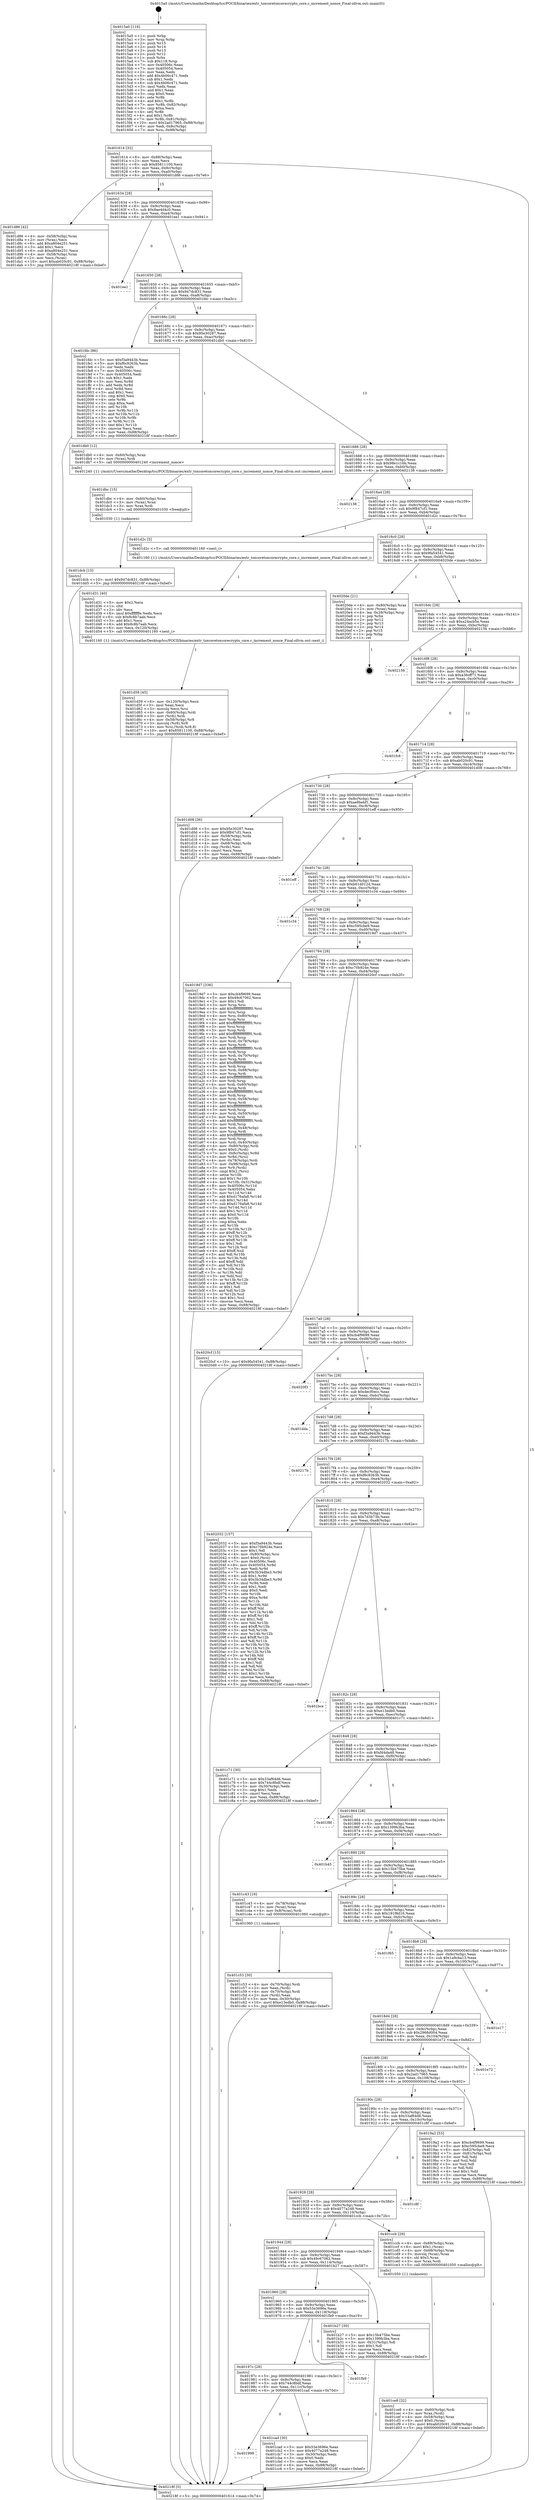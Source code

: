 digraph "0x4015a0" {
  label = "0x4015a0 (/mnt/c/Users/mathe/Desktop/tcc/POCII/binaries/extr_toxcoretoxcorecrypto_core.c_increment_nonce_Final-ollvm.out::main(0))"
  labelloc = "t"
  node[shape=record]

  Entry [label="",width=0.3,height=0.3,shape=circle,fillcolor=black,style=filled]
  "0x401614" [label="{
     0x401614 [32]\l
     | [instrs]\l
     &nbsp;&nbsp;0x401614 \<+6\>: mov -0x88(%rbp),%eax\l
     &nbsp;&nbsp;0x40161a \<+2\>: mov %eax,%ecx\l
     &nbsp;&nbsp;0x40161c \<+6\>: sub $0x85811100,%ecx\l
     &nbsp;&nbsp;0x401622 \<+6\>: mov %eax,-0x9c(%rbp)\l
     &nbsp;&nbsp;0x401628 \<+6\>: mov %ecx,-0xa0(%rbp)\l
     &nbsp;&nbsp;0x40162e \<+6\>: je 0000000000401d86 \<main+0x7e6\>\l
  }"]
  "0x401d86" [label="{
     0x401d86 [42]\l
     | [instrs]\l
     &nbsp;&nbsp;0x401d86 \<+4\>: mov -0x58(%rbp),%rax\l
     &nbsp;&nbsp;0x401d8a \<+2\>: mov (%rax),%ecx\l
     &nbsp;&nbsp;0x401d8c \<+6\>: add $0xa804e251,%ecx\l
     &nbsp;&nbsp;0x401d92 \<+3\>: add $0x1,%ecx\l
     &nbsp;&nbsp;0x401d95 \<+6\>: sub $0xa804e251,%ecx\l
     &nbsp;&nbsp;0x401d9b \<+4\>: mov -0x58(%rbp),%rax\l
     &nbsp;&nbsp;0x401d9f \<+2\>: mov %ecx,(%rax)\l
     &nbsp;&nbsp;0x401da1 \<+10\>: movl $0xab020c91,-0x88(%rbp)\l
     &nbsp;&nbsp;0x401dab \<+5\>: jmp 000000000040218f \<main+0xbef\>\l
  }"]
  "0x401634" [label="{
     0x401634 [28]\l
     | [instrs]\l
     &nbsp;&nbsp;0x401634 \<+5\>: jmp 0000000000401639 \<main+0x99\>\l
     &nbsp;&nbsp;0x401639 \<+6\>: mov -0x9c(%rbp),%eax\l
     &nbsp;&nbsp;0x40163f \<+5\>: sub $0x8ae4d4c0,%eax\l
     &nbsp;&nbsp;0x401644 \<+6\>: mov %eax,-0xa4(%rbp)\l
     &nbsp;&nbsp;0x40164a \<+6\>: je 0000000000401ee1 \<main+0x941\>\l
  }"]
  Exit [label="",width=0.3,height=0.3,shape=circle,fillcolor=black,style=filled,peripheries=2]
  "0x401ee1" [label="{
     0x401ee1\l
  }", style=dashed]
  "0x401650" [label="{
     0x401650 [28]\l
     | [instrs]\l
     &nbsp;&nbsp;0x401650 \<+5\>: jmp 0000000000401655 \<main+0xb5\>\l
     &nbsp;&nbsp;0x401655 \<+6\>: mov -0x9c(%rbp),%eax\l
     &nbsp;&nbsp;0x40165b \<+5\>: sub $0x947dc831,%eax\l
     &nbsp;&nbsp;0x401660 \<+6\>: mov %eax,-0xa8(%rbp)\l
     &nbsp;&nbsp;0x401666 \<+6\>: je 0000000000401fdc \<main+0xa3c\>\l
  }"]
  "0x401dcb" [label="{
     0x401dcb [15]\l
     | [instrs]\l
     &nbsp;&nbsp;0x401dcb \<+10\>: movl $0x947dc831,-0x88(%rbp)\l
     &nbsp;&nbsp;0x401dd5 \<+5\>: jmp 000000000040218f \<main+0xbef\>\l
  }"]
  "0x401fdc" [label="{
     0x401fdc [86]\l
     | [instrs]\l
     &nbsp;&nbsp;0x401fdc \<+5\>: mov $0xf3a9443b,%eax\l
     &nbsp;&nbsp;0x401fe1 \<+5\>: mov $0xf6c9263b,%ecx\l
     &nbsp;&nbsp;0x401fe6 \<+2\>: xor %edx,%edx\l
     &nbsp;&nbsp;0x401fe8 \<+7\>: mov 0x40506c,%esi\l
     &nbsp;&nbsp;0x401fef \<+7\>: mov 0x405054,%edi\l
     &nbsp;&nbsp;0x401ff6 \<+3\>: sub $0x1,%edx\l
     &nbsp;&nbsp;0x401ff9 \<+3\>: mov %esi,%r8d\l
     &nbsp;&nbsp;0x401ffc \<+3\>: add %edx,%r8d\l
     &nbsp;&nbsp;0x401fff \<+4\>: imul %r8d,%esi\l
     &nbsp;&nbsp;0x402003 \<+3\>: and $0x1,%esi\l
     &nbsp;&nbsp;0x402006 \<+3\>: cmp $0x0,%esi\l
     &nbsp;&nbsp;0x402009 \<+4\>: sete %r9b\l
     &nbsp;&nbsp;0x40200d \<+3\>: cmp $0xa,%edi\l
     &nbsp;&nbsp;0x402010 \<+4\>: setl %r10b\l
     &nbsp;&nbsp;0x402014 \<+3\>: mov %r9b,%r11b\l
     &nbsp;&nbsp;0x402017 \<+3\>: and %r10b,%r11b\l
     &nbsp;&nbsp;0x40201a \<+3\>: xor %r10b,%r9b\l
     &nbsp;&nbsp;0x40201d \<+3\>: or %r9b,%r11b\l
     &nbsp;&nbsp;0x402020 \<+4\>: test $0x1,%r11b\l
     &nbsp;&nbsp;0x402024 \<+3\>: cmovne %ecx,%eax\l
     &nbsp;&nbsp;0x402027 \<+6\>: mov %eax,-0x88(%rbp)\l
     &nbsp;&nbsp;0x40202d \<+5\>: jmp 000000000040218f \<main+0xbef\>\l
  }"]
  "0x40166c" [label="{
     0x40166c [28]\l
     | [instrs]\l
     &nbsp;&nbsp;0x40166c \<+5\>: jmp 0000000000401671 \<main+0xd1\>\l
     &nbsp;&nbsp;0x401671 \<+6\>: mov -0x9c(%rbp),%eax\l
     &nbsp;&nbsp;0x401677 \<+5\>: sub $0x95e30287,%eax\l
     &nbsp;&nbsp;0x40167c \<+6\>: mov %eax,-0xac(%rbp)\l
     &nbsp;&nbsp;0x401682 \<+6\>: je 0000000000401db0 \<main+0x810\>\l
  }"]
  "0x401dbc" [label="{
     0x401dbc [15]\l
     | [instrs]\l
     &nbsp;&nbsp;0x401dbc \<+4\>: mov -0x60(%rbp),%rax\l
     &nbsp;&nbsp;0x401dc0 \<+3\>: mov (%rax),%rax\l
     &nbsp;&nbsp;0x401dc3 \<+3\>: mov %rax,%rdi\l
     &nbsp;&nbsp;0x401dc6 \<+5\>: call 0000000000401030 \<free@plt\>\l
     | [calls]\l
     &nbsp;&nbsp;0x401030 \{1\} (unknown)\l
  }"]
  "0x401db0" [label="{
     0x401db0 [12]\l
     | [instrs]\l
     &nbsp;&nbsp;0x401db0 \<+4\>: mov -0x60(%rbp),%rax\l
     &nbsp;&nbsp;0x401db4 \<+3\>: mov (%rax),%rdi\l
     &nbsp;&nbsp;0x401db7 \<+5\>: call 0000000000401240 \<increment_nonce\>\l
     | [calls]\l
     &nbsp;&nbsp;0x401240 \{1\} (/mnt/c/Users/mathe/Desktop/tcc/POCII/binaries/extr_toxcoretoxcorecrypto_core.c_increment_nonce_Final-ollvm.out::increment_nonce)\l
  }"]
  "0x401688" [label="{
     0x401688 [28]\l
     | [instrs]\l
     &nbsp;&nbsp;0x401688 \<+5\>: jmp 000000000040168d \<main+0xed\>\l
     &nbsp;&nbsp;0x40168d \<+6\>: mov -0x9c(%rbp),%eax\l
     &nbsp;&nbsp;0x401693 \<+5\>: sub $0x98e1c16b,%eax\l
     &nbsp;&nbsp;0x401698 \<+6\>: mov %eax,-0xb0(%rbp)\l
     &nbsp;&nbsp;0x40169e \<+6\>: je 0000000000402138 \<main+0xb98\>\l
  }"]
  "0x401d59" [label="{
     0x401d59 [45]\l
     | [instrs]\l
     &nbsp;&nbsp;0x401d59 \<+6\>: mov -0x120(%rbp),%ecx\l
     &nbsp;&nbsp;0x401d5f \<+3\>: imul %eax,%ecx\l
     &nbsp;&nbsp;0x401d62 \<+3\>: movslq %ecx,%rsi\l
     &nbsp;&nbsp;0x401d65 \<+4\>: mov -0x60(%rbp),%rdi\l
     &nbsp;&nbsp;0x401d69 \<+3\>: mov (%rdi),%rdi\l
     &nbsp;&nbsp;0x401d6c \<+4\>: mov -0x58(%rbp),%r8\l
     &nbsp;&nbsp;0x401d70 \<+3\>: movslq (%r8),%r8\l
     &nbsp;&nbsp;0x401d73 \<+4\>: mov %rsi,(%rdi,%r8,8)\l
     &nbsp;&nbsp;0x401d77 \<+10\>: movl $0x85811100,-0x88(%rbp)\l
     &nbsp;&nbsp;0x401d81 \<+5\>: jmp 000000000040218f \<main+0xbef\>\l
  }"]
  "0x402138" [label="{
     0x402138\l
  }", style=dashed]
  "0x4016a4" [label="{
     0x4016a4 [28]\l
     | [instrs]\l
     &nbsp;&nbsp;0x4016a4 \<+5\>: jmp 00000000004016a9 \<main+0x109\>\l
     &nbsp;&nbsp;0x4016a9 \<+6\>: mov -0x9c(%rbp),%eax\l
     &nbsp;&nbsp;0x4016af \<+5\>: sub $0x9f847cf1,%eax\l
     &nbsp;&nbsp;0x4016b4 \<+6\>: mov %eax,-0xb4(%rbp)\l
     &nbsp;&nbsp;0x4016ba \<+6\>: je 0000000000401d2c \<main+0x78c\>\l
  }"]
  "0x401d31" [label="{
     0x401d31 [40]\l
     | [instrs]\l
     &nbsp;&nbsp;0x401d31 \<+5\>: mov $0x2,%ecx\l
     &nbsp;&nbsp;0x401d36 \<+1\>: cltd\l
     &nbsp;&nbsp;0x401d37 \<+2\>: idiv %ecx\l
     &nbsp;&nbsp;0x401d39 \<+6\>: imul $0xfffffffe,%edx,%ecx\l
     &nbsp;&nbsp;0x401d3f \<+6\>: sub $0x8c8b7aab,%ecx\l
     &nbsp;&nbsp;0x401d45 \<+3\>: add $0x1,%ecx\l
     &nbsp;&nbsp;0x401d48 \<+6\>: add $0x8c8b7aab,%ecx\l
     &nbsp;&nbsp;0x401d4e \<+6\>: mov %ecx,-0x120(%rbp)\l
     &nbsp;&nbsp;0x401d54 \<+5\>: call 0000000000401160 \<next_i\>\l
     | [calls]\l
     &nbsp;&nbsp;0x401160 \{1\} (/mnt/c/Users/mathe/Desktop/tcc/POCII/binaries/extr_toxcoretoxcorecrypto_core.c_increment_nonce_Final-ollvm.out::next_i)\l
  }"]
  "0x401d2c" [label="{
     0x401d2c [5]\l
     | [instrs]\l
     &nbsp;&nbsp;0x401d2c \<+5\>: call 0000000000401160 \<next_i\>\l
     | [calls]\l
     &nbsp;&nbsp;0x401160 \{1\} (/mnt/c/Users/mathe/Desktop/tcc/POCII/binaries/extr_toxcoretoxcorecrypto_core.c_increment_nonce_Final-ollvm.out::next_i)\l
  }"]
  "0x4016c0" [label="{
     0x4016c0 [28]\l
     | [instrs]\l
     &nbsp;&nbsp;0x4016c0 \<+5\>: jmp 00000000004016c5 \<main+0x125\>\l
     &nbsp;&nbsp;0x4016c5 \<+6\>: mov -0x9c(%rbp),%eax\l
     &nbsp;&nbsp;0x4016cb \<+5\>: sub $0x9fa54541,%eax\l
     &nbsp;&nbsp;0x4016d0 \<+6\>: mov %eax,-0xb8(%rbp)\l
     &nbsp;&nbsp;0x4016d6 \<+6\>: je 00000000004020de \<main+0xb3e\>\l
  }"]
  "0x401ce8" [label="{
     0x401ce8 [32]\l
     | [instrs]\l
     &nbsp;&nbsp;0x401ce8 \<+4\>: mov -0x60(%rbp),%rdi\l
     &nbsp;&nbsp;0x401cec \<+3\>: mov %rax,(%rdi)\l
     &nbsp;&nbsp;0x401cef \<+4\>: mov -0x58(%rbp),%rax\l
     &nbsp;&nbsp;0x401cf3 \<+6\>: movl $0x0,(%rax)\l
     &nbsp;&nbsp;0x401cf9 \<+10\>: movl $0xab020c91,-0x88(%rbp)\l
     &nbsp;&nbsp;0x401d03 \<+5\>: jmp 000000000040218f \<main+0xbef\>\l
  }"]
  "0x4020de" [label="{
     0x4020de [21]\l
     | [instrs]\l
     &nbsp;&nbsp;0x4020de \<+4\>: mov -0x80(%rbp),%rax\l
     &nbsp;&nbsp;0x4020e2 \<+2\>: mov (%rax),%eax\l
     &nbsp;&nbsp;0x4020e4 \<+4\>: lea -0x28(%rbp),%rsp\l
     &nbsp;&nbsp;0x4020e8 \<+1\>: pop %rbx\l
     &nbsp;&nbsp;0x4020e9 \<+2\>: pop %r12\l
     &nbsp;&nbsp;0x4020eb \<+2\>: pop %r13\l
     &nbsp;&nbsp;0x4020ed \<+2\>: pop %r14\l
     &nbsp;&nbsp;0x4020ef \<+2\>: pop %r15\l
     &nbsp;&nbsp;0x4020f1 \<+1\>: pop %rbp\l
     &nbsp;&nbsp;0x4020f2 \<+1\>: ret\l
  }"]
  "0x4016dc" [label="{
     0x4016dc [28]\l
     | [instrs]\l
     &nbsp;&nbsp;0x4016dc \<+5\>: jmp 00000000004016e1 \<main+0x141\>\l
     &nbsp;&nbsp;0x4016e1 \<+6\>: mov -0x9c(%rbp),%eax\l
     &nbsp;&nbsp;0x4016e7 \<+5\>: sub $0xa24acb5e,%eax\l
     &nbsp;&nbsp;0x4016ec \<+6\>: mov %eax,-0xbc(%rbp)\l
     &nbsp;&nbsp;0x4016f2 \<+6\>: je 0000000000402156 \<main+0xbb6\>\l
  }"]
  "0x401998" [label="{
     0x401998\l
  }", style=dashed]
  "0x402156" [label="{
     0x402156\l
  }", style=dashed]
  "0x4016f8" [label="{
     0x4016f8 [28]\l
     | [instrs]\l
     &nbsp;&nbsp;0x4016f8 \<+5\>: jmp 00000000004016fd \<main+0x15d\>\l
     &nbsp;&nbsp;0x4016fd \<+6\>: mov -0x9c(%rbp),%eax\l
     &nbsp;&nbsp;0x401703 \<+5\>: sub $0xa36cff71,%eax\l
     &nbsp;&nbsp;0x401708 \<+6\>: mov %eax,-0xc0(%rbp)\l
     &nbsp;&nbsp;0x40170e \<+6\>: je 0000000000401fc8 \<main+0xa28\>\l
  }"]
  "0x401cad" [label="{
     0x401cad [30]\l
     | [instrs]\l
     &nbsp;&nbsp;0x401cad \<+5\>: mov $0x53e3696e,%eax\l
     &nbsp;&nbsp;0x401cb2 \<+5\>: mov $0x4077a248,%ecx\l
     &nbsp;&nbsp;0x401cb7 \<+3\>: mov -0x30(%rbp),%edx\l
     &nbsp;&nbsp;0x401cba \<+3\>: cmp $0x0,%edx\l
     &nbsp;&nbsp;0x401cbd \<+3\>: cmove %ecx,%eax\l
     &nbsp;&nbsp;0x401cc0 \<+6\>: mov %eax,-0x88(%rbp)\l
     &nbsp;&nbsp;0x401cc6 \<+5\>: jmp 000000000040218f \<main+0xbef\>\l
  }"]
  "0x401fc8" [label="{
     0x401fc8\l
  }", style=dashed]
  "0x401714" [label="{
     0x401714 [28]\l
     | [instrs]\l
     &nbsp;&nbsp;0x401714 \<+5\>: jmp 0000000000401719 \<main+0x179\>\l
     &nbsp;&nbsp;0x401719 \<+6\>: mov -0x9c(%rbp),%eax\l
     &nbsp;&nbsp;0x40171f \<+5\>: sub $0xab020c91,%eax\l
     &nbsp;&nbsp;0x401724 \<+6\>: mov %eax,-0xc4(%rbp)\l
     &nbsp;&nbsp;0x40172a \<+6\>: je 0000000000401d08 \<main+0x768\>\l
  }"]
  "0x40197c" [label="{
     0x40197c [28]\l
     | [instrs]\l
     &nbsp;&nbsp;0x40197c \<+5\>: jmp 0000000000401981 \<main+0x3e1\>\l
     &nbsp;&nbsp;0x401981 \<+6\>: mov -0x9c(%rbp),%eax\l
     &nbsp;&nbsp;0x401987 \<+5\>: sub $0x744c8bdf,%eax\l
     &nbsp;&nbsp;0x40198c \<+6\>: mov %eax,-0x11c(%rbp)\l
     &nbsp;&nbsp;0x401992 \<+6\>: je 0000000000401cad \<main+0x70d\>\l
  }"]
  "0x401d08" [label="{
     0x401d08 [36]\l
     | [instrs]\l
     &nbsp;&nbsp;0x401d08 \<+5\>: mov $0x95e30287,%eax\l
     &nbsp;&nbsp;0x401d0d \<+5\>: mov $0x9f847cf1,%ecx\l
     &nbsp;&nbsp;0x401d12 \<+4\>: mov -0x58(%rbp),%rdx\l
     &nbsp;&nbsp;0x401d16 \<+2\>: mov (%rdx),%esi\l
     &nbsp;&nbsp;0x401d18 \<+4\>: mov -0x68(%rbp),%rdx\l
     &nbsp;&nbsp;0x401d1c \<+2\>: cmp (%rdx),%esi\l
     &nbsp;&nbsp;0x401d1e \<+3\>: cmovl %ecx,%eax\l
     &nbsp;&nbsp;0x401d21 \<+6\>: mov %eax,-0x88(%rbp)\l
     &nbsp;&nbsp;0x401d27 \<+5\>: jmp 000000000040218f \<main+0xbef\>\l
  }"]
  "0x401730" [label="{
     0x401730 [28]\l
     | [instrs]\l
     &nbsp;&nbsp;0x401730 \<+5\>: jmp 0000000000401735 \<main+0x195\>\l
     &nbsp;&nbsp;0x401735 \<+6\>: mov -0x9c(%rbp),%eax\l
     &nbsp;&nbsp;0x40173b \<+5\>: sub $0xae8bebf1,%eax\l
     &nbsp;&nbsp;0x401740 \<+6\>: mov %eax,-0xc8(%rbp)\l
     &nbsp;&nbsp;0x401746 \<+6\>: je 0000000000401eff \<main+0x95f\>\l
  }"]
  "0x401fb9" [label="{
     0x401fb9\l
  }", style=dashed]
  "0x401eff" [label="{
     0x401eff\l
  }", style=dashed]
  "0x40174c" [label="{
     0x40174c [28]\l
     | [instrs]\l
     &nbsp;&nbsp;0x40174c \<+5\>: jmp 0000000000401751 \<main+0x1b1\>\l
     &nbsp;&nbsp;0x401751 \<+6\>: mov -0x9c(%rbp),%eax\l
     &nbsp;&nbsp;0x401757 \<+5\>: sub $0xb61d012d,%eax\l
     &nbsp;&nbsp;0x40175c \<+6\>: mov %eax,-0xcc(%rbp)\l
     &nbsp;&nbsp;0x401762 \<+6\>: je 0000000000401c34 \<main+0x694\>\l
  }"]
  "0x401c53" [label="{
     0x401c53 [30]\l
     | [instrs]\l
     &nbsp;&nbsp;0x401c53 \<+4\>: mov -0x70(%rbp),%rdi\l
     &nbsp;&nbsp;0x401c57 \<+2\>: mov %eax,(%rdi)\l
     &nbsp;&nbsp;0x401c59 \<+4\>: mov -0x70(%rbp),%rdi\l
     &nbsp;&nbsp;0x401c5d \<+2\>: mov (%rdi),%eax\l
     &nbsp;&nbsp;0x401c5f \<+3\>: mov %eax,-0x30(%rbp)\l
     &nbsp;&nbsp;0x401c62 \<+10\>: movl $0xe13edb0,-0x88(%rbp)\l
     &nbsp;&nbsp;0x401c6c \<+5\>: jmp 000000000040218f \<main+0xbef\>\l
  }"]
  "0x401c34" [label="{
     0x401c34\l
  }", style=dashed]
  "0x401768" [label="{
     0x401768 [28]\l
     | [instrs]\l
     &nbsp;&nbsp;0x401768 \<+5\>: jmp 000000000040176d \<main+0x1cd\>\l
     &nbsp;&nbsp;0x40176d \<+6\>: mov -0x9c(%rbp),%eax\l
     &nbsp;&nbsp;0x401773 \<+5\>: sub $0xc595cbe9,%eax\l
     &nbsp;&nbsp;0x401778 \<+6\>: mov %eax,-0xd0(%rbp)\l
     &nbsp;&nbsp;0x40177e \<+6\>: je 00000000004019d7 \<main+0x437\>\l
  }"]
  "0x401960" [label="{
     0x401960 [28]\l
     | [instrs]\l
     &nbsp;&nbsp;0x401960 \<+5\>: jmp 0000000000401965 \<main+0x3c5\>\l
     &nbsp;&nbsp;0x401965 \<+6\>: mov -0x9c(%rbp),%eax\l
     &nbsp;&nbsp;0x40196b \<+5\>: sub $0x53e3696e,%eax\l
     &nbsp;&nbsp;0x401970 \<+6\>: mov %eax,-0x118(%rbp)\l
     &nbsp;&nbsp;0x401976 \<+6\>: je 0000000000401fb9 \<main+0xa19\>\l
  }"]
  "0x4019d7" [label="{
     0x4019d7 [336]\l
     | [instrs]\l
     &nbsp;&nbsp;0x4019d7 \<+5\>: mov $0xcb4f9699,%eax\l
     &nbsp;&nbsp;0x4019dc \<+5\>: mov $0x49c67062,%ecx\l
     &nbsp;&nbsp;0x4019e1 \<+2\>: mov $0x1,%dl\l
     &nbsp;&nbsp;0x4019e3 \<+3\>: mov %rsp,%rsi\l
     &nbsp;&nbsp;0x4019e6 \<+4\>: add $0xfffffffffffffff0,%rsi\l
     &nbsp;&nbsp;0x4019ea \<+3\>: mov %rsi,%rsp\l
     &nbsp;&nbsp;0x4019ed \<+4\>: mov %rsi,-0x80(%rbp)\l
     &nbsp;&nbsp;0x4019f1 \<+3\>: mov %rsp,%rsi\l
     &nbsp;&nbsp;0x4019f4 \<+4\>: add $0xfffffffffffffff0,%rsi\l
     &nbsp;&nbsp;0x4019f8 \<+3\>: mov %rsi,%rsp\l
     &nbsp;&nbsp;0x4019fb \<+3\>: mov %rsp,%rdi\l
     &nbsp;&nbsp;0x4019fe \<+4\>: add $0xfffffffffffffff0,%rdi\l
     &nbsp;&nbsp;0x401a02 \<+3\>: mov %rdi,%rsp\l
     &nbsp;&nbsp;0x401a05 \<+4\>: mov %rdi,-0x78(%rbp)\l
     &nbsp;&nbsp;0x401a09 \<+3\>: mov %rsp,%rdi\l
     &nbsp;&nbsp;0x401a0c \<+4\>: add $0xfffffffffffffff0,%rdi\l
     &nbsp;&nbsp;0x401a10 \<+3\>: mov %rdi,%rsp\l
     &nbsp;&nbsp;0x401a13 \<+4\>: mov %rdi,-0x70(%rbp)\l
     &nbsp;&nbsp;0x401a17 \<+3\>: mov %rsp,%rdi\l
     &nbsp;&nbsp;0x401a1a \<+4\>: add $0xfffffffffffffff0,%rdi\l
     &nbsp;&nbsp;0x401a1e \<+3\>: mov %rdi,%rsp\l
     &nbsp;&nbsp;0x401a21 \<+4\>: mov %rdi,-0x68(%rbp)\l
     &nbsp;&nbsp;0x401a25 \<+3\>: mov %rsp,%rdi\l
     &nbsp;&nbsp;0x401a28 \<+4\>: add $0xfffffffffffffff0,%rdi\l
     &nbsp;&nbsp;0x401a2c \<+3\>: mov %rdi,%rsp\l
     &nbsp;&nbsp;0x401a2f \<+4\>: mov %rdi,-0x60(%rbp)\l
     &nbsp;&nbsp;0x401a33 \<+3\>: mov %rsp,%rdi\l
     &nbsp;&nbsp;0x401a36 \<+4\>: add $0xfffffffffffffff0,%rdi\l
     &nbsp;&nbsp;0x401a3a \<+3\>: mov %rdi,%rsp\l
     &nbsp;&nbsp;0x401a3d \<+4\>: mov %rdi,-0x58(%rbp)\l
     &nbsp;&nbsp;0x401a41 \<+3\>: mov %rsp,%rdi\l
     &nbsp;&nbsp;0x401a44 \<+4\>: add $0xfffffffffffffff0,%rdi\l
     &nbsp;&nbsp;0x401a48 \<+3\>: mov %rdi,%rsp\l
     &nbsp;&nbsp;0x401a4b \<+4\>: mov %rdi,-0x50(%rbp)\l
     &nbsp;&nbsp;0x401a4f \<+3\>: mov %rsp,%rdi\l
     &nbsp;&nbsp;0x401a52 \<+4\>: add $0xfffffffffffffff0,%rdi\l
     &nbsp;&nbsp;0x401a56 \<+3\>: mov %rdi,%rsp\l
     &nbsp;&nbsp;0x401a59 \<+4\>: mov %rdi,-0x48(%rbp)\l
     &nbsp;&nbsp;0x401a5d \<+3\>: mov %rsp,%rdi\l
     &nbsp;&nbsp;0x401a60 \<+4\>: add $0xfffffffffffffff0,%rdi\l
     &nbsp;&nbsp;0x401a64 \<+3\>: mov %rdi,%rsp\l
     &nbsp;&nbsp;0x401a67 \<+4\>: mov %rdi,-0x40(%rbp)\l
     &nbsp;&nbsp;0x401a6b \<+4\>: mov -0x80(%rbp),%rdi\l
     &nbsp;&nbsp;0x401a6f \<+6\>: movl $0x0,(%rdi)\l
     &nbsp;&nbsp;0x401a75 \<+7\>: mov -0x8c(%rbp),%r8d\l
     &nbsp;&nbsp;0x401a7c \<+3\>: mov %r8d,(%rsi)\l
     &nbsp;&nbsp;0x401a7f \<+4\>: mov -0x78(%rbp),%rdi\l
     &nbsp;&nbsp;0x401a83 \<+7\>: mov -0x98(%rbp),%r9\l
     &nbsp;&nbsp;0x401a8a \<+3\>: mov %r9,(%rdi)\l
     &nbsp;&nbsp;0x401a8d \<+3\>: cmpl $0x2,(%rsi)\l
     &nbsp;&nbsp;0x401a90 \<+4\>: setne %r10b\l
     &nbsp;&nbsp;0x401a94 \<+4\>: and $0x1,%r10b\l
     &nbsp;&nbsp;0x401a98 \<+4\>: mov %r10b,-0x31(%rbp)\l
     &nbsp;&nbsp;0x401a9c \<+8\>: mov 0x40506c,%r11d\l
     &nbsp;&nbsp;0x401aa4 \<+7\>: mov 0x405054,%ebx\l
     &nbsp;&nbsp;0x401aab \<+3\>: mov %r11d,%r14d\l
     &nbsp;&nbsp;0x401aae \<+7\>: add $0xd176afa8,%r14d\l
     &nbsp;&nbsp;0x401ab5 \<+4\>: sub $0x1,%r14d\l
     &nbsp;&nbsp;0x401ab9 \<+7\>: sub $0xd176afa8,%r14d\l
     &nbsp;&nbsp;0x401ac0 \<+4\>: imul %r14d,%r11d\l
     &nbsp;&nbsp;0x401ac4 \<+4\>: and $0x1,%r11d\l
     &nbsp;&nbsp;0x401ac8 \<+4\>: cmp $0x0,%r11d\l
     &nbsp;&nbsp;0x401acc \<+4\>: sete %r10b\l
     &nbsp;&nbsp;0x401ad0 \<+3\>: cmp $0xa,%ebx\l
     &nbsp;&nbsp;0x401ad3 \<+4\>: setl %r15b\l
     &nbsp;&nbsp;0x401ad7 \<+3\>: mov %r10b,%r12b\l
     &nbsp;&nbsp;0x401ada \<+4\>: xor $0xff,%r12b\l
     &nbsp;&nbsp;0x401ade \<+3\>: mov %r15b,%r13b\l
     &nbsp;&nbsp;0x401ae1 \<+4\>: xor $0xff,%r13b\l
     &nbsp;&nbsp;0x401ae5 \<+3\>: xor $0x1,%dl\l
     &nbsp;&nbsp;0x401ae8 \<+3\>: mov %r12b,%sil\l
     &nbsp;&nbsp;0x401aeb \<+4\>: and $0xff,%sil\l
     &nbsp;&nbsp;0x401aef \<+3\>: and %dl,%r10b\l
     &nbsp;&nbsp;0x401af2 \<+3\>: mov %r13b,%dil\l
     &nbsp;&nbsp;0x401af5 \<+4\>: and $0xff,%dil\l
     &nbsp;&nbsp;0x401af9 \<+3\>: and %dl,%r15b\l
     &nbsp;&nbsp;0x401afc \<+3\>: or %r10b,%sil\l
     &nbsp;&nbsp;0x401aff \<+3\>: or %r15b,%dil\l
     &nbsp;&nbsp;0x401b02 \<+3\>: xor %dil,%sil\l
     &nbsp;&nbsp;0x401b05 \<+3\>: or %r13b,%r12b\l
     &nbsp;&nbsp;0x401b08 \<+4\>: xor $0xff,%r12b\l
     &nbsp;&nbsp;0x401b0c \<+3\>: or $0x1,%dl\l
     &nbsp;&nbsp;0x401b0f \<+3\>: and %dl,%r12b\l
     &nbsp;&nbsp;0x401b12 \<+3\>: or %r12b,%sil\l
     &nbsp;&nbsp;0x401b15 \<+4\>: test $0x1,%sil\l
     &nbsp;&nbsp;0x401b19 \<+3\>: cmovne %ecx,%eax\l
     &nbsp;&nbsp;0x401b1c \<+6\>: mov %eax,-0x88(%rbp)\l
     &nbsp;&nbsp;0x401b22 \<+5\>: jmp 000000000040218f \<main+0xbef\>\l
  }"]
  "0x401784" [label="{
     0x401784 [28]\l
     | [instrs]\l
     &nbsp;&nbsp;0x401784 \<+5\>: jmp 0000000000401789 \<main+0x1e9\>\l
     &nbsp;&nbsp;0x401789 \<+6\>: mov -0x9c(%rbp),%eax\l
     &nbsp;&nbsp;0x40178f \<+5\>: sub $0xc70b924e,%eax\l
     &nbsp;&nbsp;0x401794 \<+6\>: mov %eax,-0xd4(%rbp)\l
     &nbsp;&nbsp;0x40179a \<+6\>: je 00000000004020cf \<main+0xb2f\>\l
  }"]
  "0x401b27" [label="{
     0x401b27 [30]\l
     | [instrs]\l
     &nbsp;&nbsp;0x401b27 \<+5\>: mov $0x15b475be,%eax\l
     &nbsp;&nbsp;0x401b2c \<+5\>: mov $0x1399b3ba,%ecx\l
     &nbsp;&nbsp;0x401b31 \<+3\>: mov -0x31(%rbp),%dl\l
     &nbsp;&nbsp;0x401b34 \<+3\>: test $0x1,%dl\l
     &nbsp;&nbsp;0x401b37 \<+3\>: cmovne %ecx,%eax\l
     &nbsp;&nbsp;0x401b3a \<+6\>: mov %eax,-0x88(%rbp)\l
     &nbsp;&nbsp;0x401b40 \<+5\>: jmp 000000000040218f \<main+0xbef\>\l
  }"]
  "0x4020cf" [label="{
     0x4020cf [15]\l
     | [instrs]\l
     &nbsp;&nbsp;0x4020cf \<+10\>: movl $0x9fa54541,-0x88(%rbp)\l
     &nbsp;&nbsp;0x4020d9 \<+5\>: jmp 000000000040218f \<main+0xbef\>\l
  }"]
  "0x4017a0" [label="{
     0x4017a0 [28]\l
     | [instrs]\l
     &nbsp;&nbsp;0x4017a0 \<+5\>: jmp 00000000004017a5 \<main+0x205\>\l
     &nbsp;&nbsp;0x4017a5 \<+6\>: mov -0x9c(%rbp),%eax\l
     &nbsp;&nbsp;0x4017ab \<+5\>: sub $0xcb4f9699,%eax\l
     &nbsp;&nbsp;0x4017b0 \<+6\>: mov %eax,-0xd8(%rbp)\l
     &nbsp;&nbsp;0x4017b6 \<+6\>: je 00000000004020f3 \<main+0xb53\>\l
  }"]
  "0x401944" [label="{
     0x401944 [28]\l
     | [instrs]\l
     &nbsp;&nbsp;0x401944 \<+5\>: jmp 0000000000401949 \<main+0x3a9\>\l
     &nbsp;&nbsp;0x401949 \<+6\>: mov -0x9c(%rbp),%eax\l
     &nbsp;&nbsp;0x40194f \<+5\>: sub $0x49c67062,%eax\l
     &nbsp;&nbsp;0x401954 \<+6\>: mov %eax,-0x114(%rbp)\l
     &nbsp;&nbsp;0x40195a \<+6\>: je 0000000000401b27 \<main+0x587\>\l
  }"]
  "0x4020f3" [label="{
     0x4020f3\l
  }", style=dashed]
  "0x4017bc" [label="{
     0x4017bc [28]\l
     | [instrs]\l
     &nbsp;&nbsp;0x4017bc \<+5\>: jmp 00000000004017c1 \<main+0x221\>\l
     &nbsp;&nbsp;0x4017c1 \<+6\>: mov -0x9c(%rbp),%eax\l
     &nbsp;&nbsp;0x4017c7 \<+5\>: sub $0xdecf0ecc,%eax\l
     &nbsp;&nbsp;0x4017cc \<+6\>: mov %eax,-0xdc(%rbp)\l
     &nbsp;&nbsp;0x4017d2 \<+6\>: je 0000000000401dda \<main+0x83a\>\l
  }"]
  "0x401ccb" [label="{
     0x401ccb [29]\l
     | [instrs]\l
     &nbsp;&nbsp;0x401ccb \<+4\>: mov -0x68(%rbp),%rax\l
     &nbsp;&nbsp;0x401ccf \<+6\>: movl $0x1,(%rax)\l
     &nbsp;&nbsp;0x401cd5 \<+4\>: mov -0x68(%rbp),%rax\l
     &nbsp;&nbsp;0x401cd9 \<+3\>: movslq (%rax),%rax\l
     &nbsp;&nbsp;0x401cdc \<+4\>: shl $0x3,%rax\l
     &nbsp;&nbsp;0x401ce0 \<+3\>: mov %rax,%rdi\l
     &nbsp;&nbsp;0x401ce3 \<+5\>: call 0000000000401050 \<malloc@plt\>\l
     | [calls]\l
     &nbsp;&nbsp;0x401050 \{1\} (unknown)\l
  }"]
  "0x401dda" [label="{
     0x401dda\l
  }", style=dashed]
  "0x4017d8" [label="{
     0x4017d8 [28]\l
     | [instrs]\l
     &nbsp;&nbsp;0x4017d8 \<+5\>: jmp 00000000004017dd \<main+0x23d\>\l
     &nbsp;&nbsp;0x4017dd \<+6\>: mov -0x9c(%rbp),%eax\l
     &nbsp;&nbsp;0x4017e3 \<+5\>: sub $0xf3a9443b,%eax\l
     &nbsp;&nbsp;0x4017e8 \<+6\>: mov %eax,-0xe0(%rbp)\l
     &nbsp;&nbsp;0x4017ee \<+6\>: je 000000000040217b \<main+0xbdb\>\l
  }"]
  "0x401928" [label="{
     0x401928 [28]\l
     | [instrs]\l
     &nbsp;&nbsp;0x401928 \<+5\>: jmp 000000000040192d \<main+0x38d\>\l
     &nbsp;&nbsp;0x40192d \<+6\>: mov -0x9c(%rbp),%eax\l
     &nbsp;&nbsp;0x401933 \<+5\>: sub $0x4077a248,%eax\l
     &nbsp;&nbsp;0x401938 \<+6\>: mov %eax,-0x110(%rbp)\l
     &nbsp;&nbsp;0x40193e \<+6\>: je 0000000000401ccb \<main+0x72b\>\l
  }"]
  "0x40217b" [label="{
     0x40217b\l
  }", style=dashed]
  "0x4017f4" [label="{
     0x4017f4 [28]\l
     | [instrs]\l
     &nbsp;&nbsp;0x4017f4 \<+5\>: jmp 00000000004017f9 \<main+0x259\>\l
     &nbsp;&nbsp;0x4017f9 \<+6\>: mov -0x9c(%rbp),%eax\l
     &nbsp;&nbsp;0x4017ff \<+5\>: sub $0xf6c9263b,%eax\l
     &nbsp;&nbsp;0x401804 \<+6\>: mov %eax,-0xe4(%rbp)\l
     &nbsp;&nbsp;0x40180a \<+6\>: je 0000000000402032 \<main+0xa92\>\l
  }"]
  "0x401c8f" [label="{
     0x401c8f\l
  }", style=dashed]
  "0x402032" [label="{
     0x402032 [157]\l
     | [instrs]\l
     &nbsp;&nbsp;0x402032 \<+5\>: mov $0xf3a9443b,%eax\l
     &nbsp;&nbsp;0x402037 \<+5\>: mov $0xc70b924e,%ecx\l
     &nbsp;&nbsp;0x40203c \<+2\>: mov $0x1,%dl\l
     &nbsp;&nbsp;0x40203e \<+4\>: mov -0x80(%rbp),%rsi\l
     &nbsp;&nbsp;0x402042 \<+6\>: movl $0x0,(%rsi)\l
     &nbsp;&nbsp;0x402048 \<+7\>: mov 0x40506c,%edi\l
     &nbsp;&nbsp;0x40204f \<+8\>: mov 0x405054,%r8d\l
     &nbsp;&nbsp;0x402057 \<+3\>: mov %edi,%r9d\l
     &nbsp;&nbsp;0x40205a \<+7\>: add $0x3b34dbe3,%r9d\l
     &nbsp;&nbsp;0x402061 \<+4\>: sub $0x1,%r9d\l
     &nbsp;&nbsp;0x402065 \<+7\>: sub $0x3b34dbe3,%r9d\l
     &nbsp;&nbsp;0x40206c \<+4\>: imul %r9d,%edi\l
     &nbsp;&nbsp;0x402070 \<+3\>: and $0x1,%edi\l
     &nbsp;&nbsp;0x402073 \<+3\>: cmp $0x0,%edi\l
     &nbsp;&nbsp;0x402076 \<+4\>: sete %r10b\l
     &nbsp;&nbsp;0x40207a \<+4\>: cmp $0xa,%r8d\l
     &nbsp;&nbsp;0x40207e \<+4\>: setl %r11b\l
     &nbsp;&nbsp;0x402082 \<+3\>: mov %r10b,%bl\l
     &nbsp;&nbsp;0x402085 \<+3\>: xor $0xff,%bl\l
     &nbsp;&nbsp;0x402088 \<+3\>: mov %r11b,%r14b\l
     &nbsp;&nbsp;0x40208b \<+4\>: xor $0xff,%r14b\l
     &nbsp;&nbsp;0x40208f \<+3\>: xor $0x1,%dl\l
     &nbsp;&nbsp;0x402092 \<+3\>: mov %bl,%r15b\l
     &nbsp;&nbsp;0x402095 \<+4\>: and $0xff,%r15b\l
     &nbsp;&nbsp;0x402099 \<+3\>: and %dl,%r10b\l
     &nbsp;&nbsp;0x40209c \<+3\>: mov %r14b,%r12b\l
     &nbsp;&nbsp;0x40209f \<+4\>: and $0xff,%r12b\l
     &nbsp;&nbsp;0x4020a3 \<+3\>: and %dl,%r11b\l
     &nbsp;&nbsp;0x4020a6 \<+3\>: or %r10b,%r15b\l
     &nbsp;&nbsp;0x4020a9 \<+3\>: or %r11b,%r12b\l
     &nbsp;&nbsp;0x4020ac \<+3\>: xor %r12b,%r15b\l
     &nbsp;&nbsp;0x4020af \<+3\>: or %r14b,%bl\l
     &nbsp;&nbsp;0x4020b2 \<+3\>: xor $0xff,%bl\l
     &nbsp;&nbsp;0x4020b5 \<+3\>: or $0x1,%dl\l
     &nbsp;&nbsp;0x4020b8 \<+2\>: and %dl,%bl\l
     &nbsp;&nbsp;0x4020ba \<+3\>: or %bl,%r15b\l
     &nbsp;&nbsp;0x4020bd \<+4\>: test $0x1,%r15b\l
     &nbsp;&nbsp;0x4020c1 \<+3\>: cmovne %ecx,%eax\l
     &nbsp;&nbsp;0x4020c4 \<+6\>: mov %eax,-0x88(%rbp)\l
     &nbsp;&nbsp;0x4020ca \<+5\>: jmp 000000000040218f \<main+0xbef\>\l
  }"]
  "0x401810" [label="{
     0x401810 [28]\l
     | [instrs]\l
     &nbsp;&nbsp;0x401810 \<+5\>: jmp 0000000000401815 \<main+0x275\>\l
     &nbsp;&nbsp;0x401815 \<+6\>: mov -0x9c(%rbp),%eax\l
     &nbsp;&nbsp;0x40181b \<+5\>: sub $0x7d3b73b,%eax\l
     &nbsp;&nbsp;0x401820 \<+6\>: mov %eax,-0xe8(%rbp)\l
     &nbsp;&nbsp;0x401826 \<+6\>: je 0000000000401bce \<main+0x62e\>\l
  }"]
  "0x4015a0" [label="{
     0x4015a0 [116]\l
     | [instrs]\l
     &nbsp;&nbsp;0x4015a0 \<+1\>: push %rbp\l
     &nbsp;&nbsp;0x4015a1 \<+3\>: mov %rsp,%rbp\l
     &nbsp;&nbsp;0x4015a4 \<+2\>: push %r15\l
     &nbsp;&nbsp;0x4015a6 \<+2\>: push %r14\l
     &nbsp;&nbsp;0x4015a8 \<+2\>: push %r13\l
     &nbsp;&nbsp;0x4015aa \<+2\>: push %r12\l
     &nbsp;&nbsp;0x4015ac \<+1\>: push %rbx\l
     &nbsp;&nbsp;0x4015ad \<+7\>: sub $0x118,%rsp\l
     &nbsp;&nbsp;0x4015b4 \<+7\>: mov 0x40506c,%eax\l
     &nbsp;&nbsp;0x4015bb \<+7\>: mov 0x405054,%ecx\l
     &nbsp;&nbsp;0x4015c2 \<+2\>: mov %eax,%edx\l
     &nbsp;&nbsp;0x4015c4 \<+6\>: add $0x4b06c471,%edx\l
     &nbsp;&nbsp;0x4015ca \<+3\>: sub $0x1,%edx\l
     &nbsp;&nbsp;0x4015cd \<+6\>: sub $0x4b06c471,%edx\l
     &nbsp;&nbsp;0x4015d3 \<+3\>: imul %edx,%eax\l
     &nbsp;&nbsp;0x4015d6 \<+3\>: and $0x1,%eax\l
     &nbsp;&nbsp;0x4015d9 \<+3\>: cmp $0x0,%eax\l
     &nbsp;&nbsp;0x4015dc \<+4\>: sete %r8b\l
     &nbsp;&nbsp;0x4015e0 \<+4\>: and $0x1,%r8b\l
     &nbsp;&nbsp;0x4015e4 \<+7\>: mov %r8b,-0x82(%rbp)\l
     &nbsp;&nbsp;0x4015eb \<+3\>: cmp $0xa,%ecx\l
     &nbsp;&nbsp;0x4015ee \<+4\>: setl %r8b\l
     &nbsp;&nbsp;0x4015f2 \<+4\>: and $0x1,%r8b\l
     &nbsp;&nbsp;0x4015f6 \<+7\>: mov %r8b,-0x81(%rbp)\l
     &nbsp;&nbsp;0x4015fd \<+10\>: movl $0x2ad17965,-0x88(%rbp)\l
     &nbsp;&nbsp;0x401607 \<+6\>: mov %edi,-0x8c(%rbp)\l
     &nbsp;&nbsp;0x40160d \<+7\>: mov %rsi,-0x98(%rbp)\l
  }"]
  "0x401bce" [label="{
     0x401bce\l
  }", style=dashed]
  "0x40182c" [label="{
     0x40182c [28]\l
     | [instrs]\l
     &nbsp;&nbsp;0x40182c \<+5\>: jmp 0000000000401831 \<main+0x291\>\l
     &nbsp;&nbsp;0x401831 \<+6\>: mov -0x9c(%rbp),%eax\l
     &nbsp;&nbsp;0x401837 \<+5\>: sub $0xe13edb0,%eax\l
     &nbsp;&nbsp;0x40183c \<+6\>: mov %eax,-0xec(%rbp)\l
     &nbsp;&nbsp;0x401842 \<+6\>: je 0000000000401c71 \<main+0x6d1\>\l
  }"]
  "0x40218f" [label="{
     0x40218f [5]\l
     | [instrs]\l
     &nbsp;&nbsp;0x40218f \<+5\>: jmp 0000000000401614 \<main+0x74\>\l
  }"]
  "0x401c71" [label="{
     0x401c71 [30]\l
     | [instrs]\l
     &nbsp;&nbsp;0x401c71 \<+5\>: mov $0x33af64d6,%eax\l
     &nbsp;&nbsp;0x401c76 \<+5\>: mov $0x744c8bdf,%ecx\l
     &nbsp;&nbsp;0x401c7b \<+3\>: mov -0x30(%rbp),%edx\l
     &nbsp;&nbsp;0x401c7e \<+3\>: cmp $0x1,%edx\l
     &nbsp;&nbsp;0x401c81 \<+3\>: cmovl %ecx,%eax\l
     &nbsp;&nbsp;0x401c84 \<+6\>: mov %eax,-0x88(%rbp)\l
     &nbsp;&nbsp;0x401c8a \<+5\>: jmp 000000000040218f \<main+0xbef\>\l
  }"]
  "0x401848" [label="{
     0x401848 [28]\l
     | [instrs]\l
     &nbsp;&nbsp;0x401848 \<+5\>: jmp 000000000040184d \<main+0x2ad\>\l
     &nbsp;&nbsp;0x40184d \<+6\>: mov -0x9c(%rbp),%eax\l
     &nbsp;&nbsp;0x401853 \<+5\>: sub $0xfd4da48,%eax\l
     &nbsp;&nbsp;0x401858 \<+6\>: mov %eax,-0xf0(%rbp)\l
     &nbsp;&nbsp;0x40185e \<+6\>: je 0000000000401f8f \<main+0x9ef\>\l
  }"]
  "0x40190c" [label="{
     0x40190c [28]\l
     | [instrs]\l
     &nbsp;&nbsp;0x40190c \<+5\>: jmp 0000000000401911 \<main+0x371\>\l
     &nbsp;&nbsp;0x401911 \<+6\>: mov -0x9c(%rbp),%eax\l
     &nbsp;&nbsp;0x401917 \<+5\>: sub $0x33af64d6,%eax\l
     &nbsp;&nbsp;0x40191c \<+6\>: mov %eax,-0x10c(%rbp)\l
     &nbsp;&nbsp;0x401922 \<+6\>: je 0000000000401c8f \<main+0x6ef\>\l
  }"]
  "0x401f8f" [label="{
     0x401f8f\l
  }", style=dashed]
  "0x401864" [label="{
     0x401864 [28]\l
     | [instrs]\l
     &nbsp;&nbsp;0x401864 \<+5\>: jmp 0000000000401869 \<main+0x2c9\>\l
     &nbsp;&nbsp;0x401869 \<+6\>: mov -0x9c(%rbp),%eax\l
     &nbsp;&nbsp;0x40186f \<+5\>: sub $0x1399b3ba,%eax\l
     &nbsp;&nbsp;0x401874 \<+6\>: mov %eax,-0xf4(%rbp)\l
     &nbsp;&nbsp;0x40187a \<+6\>: je 0000000000401b45 \<main+0x5a5\>\l
  }"]
  "0x4019a2" [label="{
     0x4019a2 [53]\l
     | [instrs]\l
     &nbsp;&nbsp;0x4019a2 \<+5\>: mov $0xcb4f9699,%eax\l
     &nbsp;&nbsp;0x4019a7 \<+5\>: mov $0xc595cbe9,%ecx\l
     &nbsp;&nbsp;0x4019ac \<+6\>: mov -0x82(%rbp),%dl\l
     &nbsp;&nbsp;0x4019b2 \<+7\>: mov -0x81(%rbp),%sil\l
     &nbsp;&nbsp;0x4019b9 \<+3\>: mov %dl,%dil\l
     &nbsp;&nbsp;0x4019bc \<+3\>: and %sil,%dil\l
     &nbsp;&nbsp;0x4019bf \<+3\>: xor %sil,%dl\l
     &nbsp;&nbsp;0x4019c2 \<+3\>: or %dl,%dil\l
     &nbsp;&nbsp;0x4019c5 \<+4\>: test $0x1,%dil\l
     &nbsp;&nbsp;0x4019c9 \<+3\>: cmovne %ecx,%eax\l
     &nbsp;&nbsp;0x4019cc \<+6\>: mov %eax,-0x88(%rbp)\l
     &nbsp;&nbsp;0x4019d2 \<+5\>: jmp 000000000040218f \<main+0xbef\>\l
  }"]
  "0x401b45" [label="{
     0x401b45\l
  }", style=dashed]
  "0x401880" [label="{
     0x401880 [28]\l
     | [instrs]\l
     &nbsp;&nbsp;0x401880 \<+5\>: jmp 0000000000401885 \<main+0x2e5\>\l
     &nbsp;&nbsp;0x401885 \<+6\>: mov -0x9c(%rbp),%eax\l
     &nbsp;&nbsp;0x40188b \<+5\>: sub $0x15b475be,%eax\l
     &nbsp;&nbsp;0x401890 \<+6\>: mov %eax,-0xf8(%rbp)\l
     &nbsp;&nbsp;0x401896 \<+6\>: je 0000000000401c43 \<main+0x6a3\>\l
  }"]
  "0x4018f0" [label="{
     0x4018f0 [28]\l
     | [instrs]\l
     &nbsp;&nbsp;0x4018f0 \<+5\>: jmp 00000000004018f5 \<main+0x355\>\l
     &nbsp;&nbsp;0x4018f5 \<+6\>: mov -0x9c(%rbp),%eax\l
     &nbsp;&nbsp;0x4018fb \<+5\>: sub $0x2ad17965,%eax\l
     &nbsp;&nbsp;0x401900 \<+6\>: mov %eax,-0x108(%rbp)\l
     &nbsp;&nbsp;0x401906 \<+6\>: je 00000000004019a2 \<main+0x402\>\l
  }"]
  "0x401c43" [label="{
     0x401c43 [16]\l
     | [instrs]\l
     &nbsp;&nbsp;0x401c43 \<+4\>: mov -0x78(%rbp),%rax\l
     &nbsp;&nbsp;0x401c47 \<+3\>: mov (%rax),%rax\l
     &nbsp;&nbsp;0x401c4a \<+4\>: mov 0x8(%rax),%rdi\l
     &nbsp;&nbsp;0x401c4e \<+5\>: call 0000000000401060 \<atoi@plt\>\l
     | [calls]\l
     &nbsp;&nbsp;0x401060 \{1\} (unknown)\l
  }"]
  "0x40189c" [label="{
     0x40189c [28]\l
     | [instrs]\l
     &nbsp;&nbsp;0x40189c \<+5\>: jmp 00000000004018a1 \<main+0x301\>\l
     &nbsp;&nbsp;0x4018a1 \<+6\>: mov -0x9c(%rbp),%eax\l
     &nbsp;&nbsp;0x4018a7 \<+5\>: sub $0x191f8d16,%eax\l
     &nbsp;&nbsp;0x4018ac \<+6\>: mov %eax,-0xfc(%rbp)\l
     &nbsp;&nbsp;0x4018b2 \<+6\>: je 0000000000401f65 \<main+0x9c5\>\l
  }"]
  "0x401e72" [label="{
     0x401e72\l
  }", style=dashed]
  "0x401f65" [label="{
     0x401f65\l
  }", style=dashed]
  "0x4018b8" [label="{
     0x4018b8 [28]\l
     | [instrs]\l
     &nbsp;&nbsp;0x4018b8 \<+5\>: jmp 00000000004018bd \<main+0x31d\>\l
     &nbsp;&nbsp;0x4018bd \<+6\>: mov -0x9c(%rbp),%eax\l
     &nbsp;&nbsp;0x4018c3 \<+5\>: sub $0x1a9cba13,%eax\l
     &nbsp;&nbsp;0x4018c8 \<+6\>: mov %eax,-0x100(%rbp)\l
     &nbsp;&nbsp;0x4018ce \<+6\>: je 0000000000401e17 \<main+0x877\>\l
  }"]
  "0x4018d4" [label="{
     0x4018d4 [28]\l
     | [instrs]\l
     &nbsp;&nbsp;0x4018d4 \<+5\>: jmp 00000000004018d9 \<main+0x339\>\l
     &nbsp;&nbsp;0x4018d9 \<+6\>: mov -0x9c(%rbp),%eax\l
     &nbsp;&nbsp;0x4018df \<+5\>: sub $0x2968d004,%eax\l
     &nbsp;&nbsp;0x4018e4 \<+6\>: mov %eax,-0x104(%rbp)\l
     &nbsp;&nbsp;0x4018ea \<+6\>: je 0000000000401e72 \<main+0x8d2\>\l
  }"]
  "0x401e17" [label="{
     0x401e17\l
  }", style=dashed]
  Entry -> "0x4015a0" [label=" 1"]
  "0x401614" -> "0x401d86" [label=" 1"]
  "0x401614" -> "0x401634" [label=" 15"]
  "0x4020de" -> Exit [label=" 1"]
  "0x401634" -> "0x401ee1" [label=" 0"]
  "0x401634" -> "0x401650" [label=" 15"]
  "0x4020cf" -> "0x40218f" [label=" 1"]
  "0x401650" -> "0x401fdc" [label=" 1"]
  "0x401650" -> "0x40166c" [label=" 14"]
  "0x402032" -> "0x40218f" [label=" 1"]
  "0x40166c" -> "0x401db0" [label=" 1"]
  "0x40166c" -> "0x401688" [label=" 13"]
  "0x401fdc" -> "0x40218f" [label=" 1"]
  "0x401688" -> "0x402138" [label=" 0"]
  "0x401688" -> "0x4016a4" [label=" 13"]
  "0x401dcb" -> "0x40218f" [label=" 1"]
  "0x4016a4" -> "0x401d2c" [label=" 1"]
  "0x4016a4" -> "0x4016c0" [label=" 12"]
  "0x401dbc" -> "0x401dcb" [label=" 1"]
  "0x4016c0" -> "0x4020de" [label=" 1"]
  "0x4016c0" -> "0x4016dc" [label=" 11"]
  "0x401db0" -> "0x401dbc" [label=" 1"]
  "0x4016dc" -> "0x402156" [label=" 0"]
  "0x4016dc" -> "0x4016f8" [label=" 11"]
  "0x401d86" -> "0x40218f" [label=" 1"]
  "0x4016f8" -> "0x401fc8" [label=" 0"]
  "0x4016f8" -> "0x401714" [label=" 11"]
  "0x401d59" -> "0x40218f" [label=" 1"]
  "0x401714" -> "0x401d08" [label=" 2"]
  "0x401714" -> "0x401730" [label=" 9"]
  "0x401d2c" -> "0x401d31" [label=" 1"]
  "0x401730" -> "0x401eff" [label=" 0"]
  "0x401730" -> "0x40174c" [label=" 9"]
  "0x401d08" -> "0x40218f" [label=" 2"]
  "0x40174c" -> "0x401c34" [label=" 0"]
  "0x40174c" -> "0x401768" [label=" 9"]
  "0x401ccb" -> "0x401ce8" [label=" 1"]
  "0x401768" -> "0x4019d7" [label=" 1"]
  "0x401768" -> "0x401784" [label=" 8"]
  "0x401cad" -> "0x40218f" [label=" 1"]
  "0x401784" -> "0x4020cf" [label=" 1"]
  "0x401784" -> "0x4017a0" [label=" 7"]
  "0x40197c" -> "0x401998" [label=" 0"]
  "0x4017a0" -> "0x4020f3" [label=" 0"]
  "0x4017a0" -> "0x4017bc" [label=" 7"]
  "0x401d31" -> "0x401d59" [label=" 1"]
  "0x4017bc" -> "0x401dda" [label=" 0"]
  "0x4017bc" -> "0x4017d8" [label=" 7"]
  "0x401960" -> "0x40197c" [label=" 1"]
  "0x4017d8" -> "0x40217b" [label=" 0"]
  "0x4017d8" -> "0x4017f4" [label=" 7"]
  "0x401ce8" -> "0x40218f" [label=" 1"]
  "0x4017f4" -> "0x402032" [label=" 1"]
  "0x4017f4" -> "0x401810" [label=" 6"]
  "0x401c71" -> "0x40218f" [label=" 1"]
  "0x401810" -> "0x401bce" [label=" 0"]
  "0x401810" -> "0x40182c" [label=" 6"]
  "0x401b27" -> "0x40218f" [label=" 1"]
  "0x40182c" -> "0x401c71" [label=" 1"]
  "0x40182c" -> "0x401848" [label=" 5"]
  "0x401944" -> "0x401960" [label=" 1"]
  "0x401848" -> "0x401f8f" [label=" 0"]
  "0x401848" -> "0x401864" [label=" 5"]
  "0x401944" -> "0x401b27" [label=" 1"]
  "0x401864" -> "0x401b45" [label=" 0"]
  "0x401864" -> "0x401880" [label=" 5"]
  "0x40197c" -> "0x401cad" [label=" 1"]
  "0x401880" -> "0x401c43" [label=" 1"]
  "0x401880" -> "0x40189c" [label=" 4"]
  "0x401928" -> "0x401ccb" [label=" 1"]
  "0x40189c" -> "0x401f65" [label=" 0"]
  "0x40189c" -> "0x4018b8" [label=" 4"]
  "0x401960" -> "0x401fb9" [label=" 0"]
  "0x4018b8" -> "0x401e17" [label=" 0"]
  "0x4018b8" -> "0x4018d4" [label=" 4"]
  "0x40190c" -> "0x401928" [label=" 3"]
  "0x4018d4" -> "0x401e72" [label=" 0"]
  "0x4018d4" -> "0x4018f0" [label=" 4"]
  "0x401928" -> "0x401944" [label=" 2"]
  "0x4018f0" -> "0x4019a2" [label=" 1"]
  "0x4018f0" -> "0x40190c" [label=" 3"]
  "0x4019a2" -> "0x40218f" [label=" 1"]
  "0x4015a0" -> "0x401614" [label=" 1"]
  "0x40218f" -> "0x401614" [label=" 15"]
  "0x401c43" -> "0x401c53" [label=" 1"]
  "0x4019d7" -> "0x40218f" [label=" 1"]
  "0x401c53" -> "0x40218f" [label=" 1"]
  "0x40190c" -> "0x401c8f" [label=" 0"]
}
